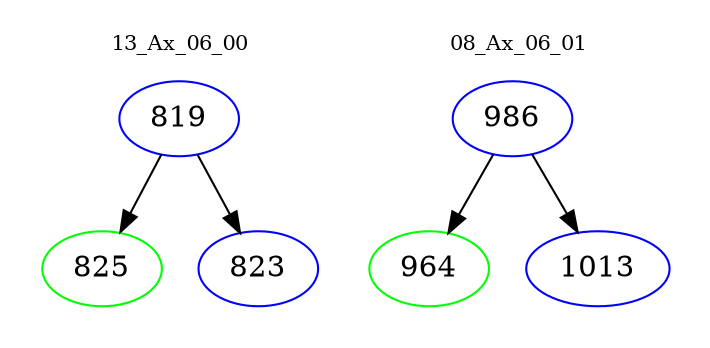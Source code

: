 digraph{
subgraph cluster_0 {
color = white
label = "13_Ax_06_00";
fontsize=10;
T0_819 [label="819", color="blue"]
T0_819 -> T0_825 [color="black"]
T0_825 [label="825", color="green"]
T0_819 -> T0_823 [color="black"]
T0_823 [label="823", color="blue"]
}
subgraph cluster_1 {
color = white
label = "08_Ax_06_01";
fontsize=10;
T1_986 [label="986", color="blue"]
T1_986 -> T1_964 [color="black"]
T1_964 [label="964", color="green"]
T1_986 -> T1_1013 [color="black"]
T1_1013 [label="1013", color="blue"]
}
}
